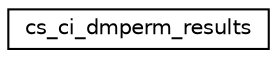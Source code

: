 digraph "Graphical Class Hierarchy"
{
 // INTERACTIVE_SVG=YES
  edge [fontname="Helvetica",fontsize="10",labelfontname="Helvetica",labelfontsize="10"];
  node [fontname="Helvetica",fontsize="10",shape=record];
  rankdir="LR";
  Node1 [label="cs_ci_dmperm_results",height=0.2,width=0.4,color="black", fillcolor="white", style="filled",URL="$structcs__ci__dmperm__results.html"];
}
